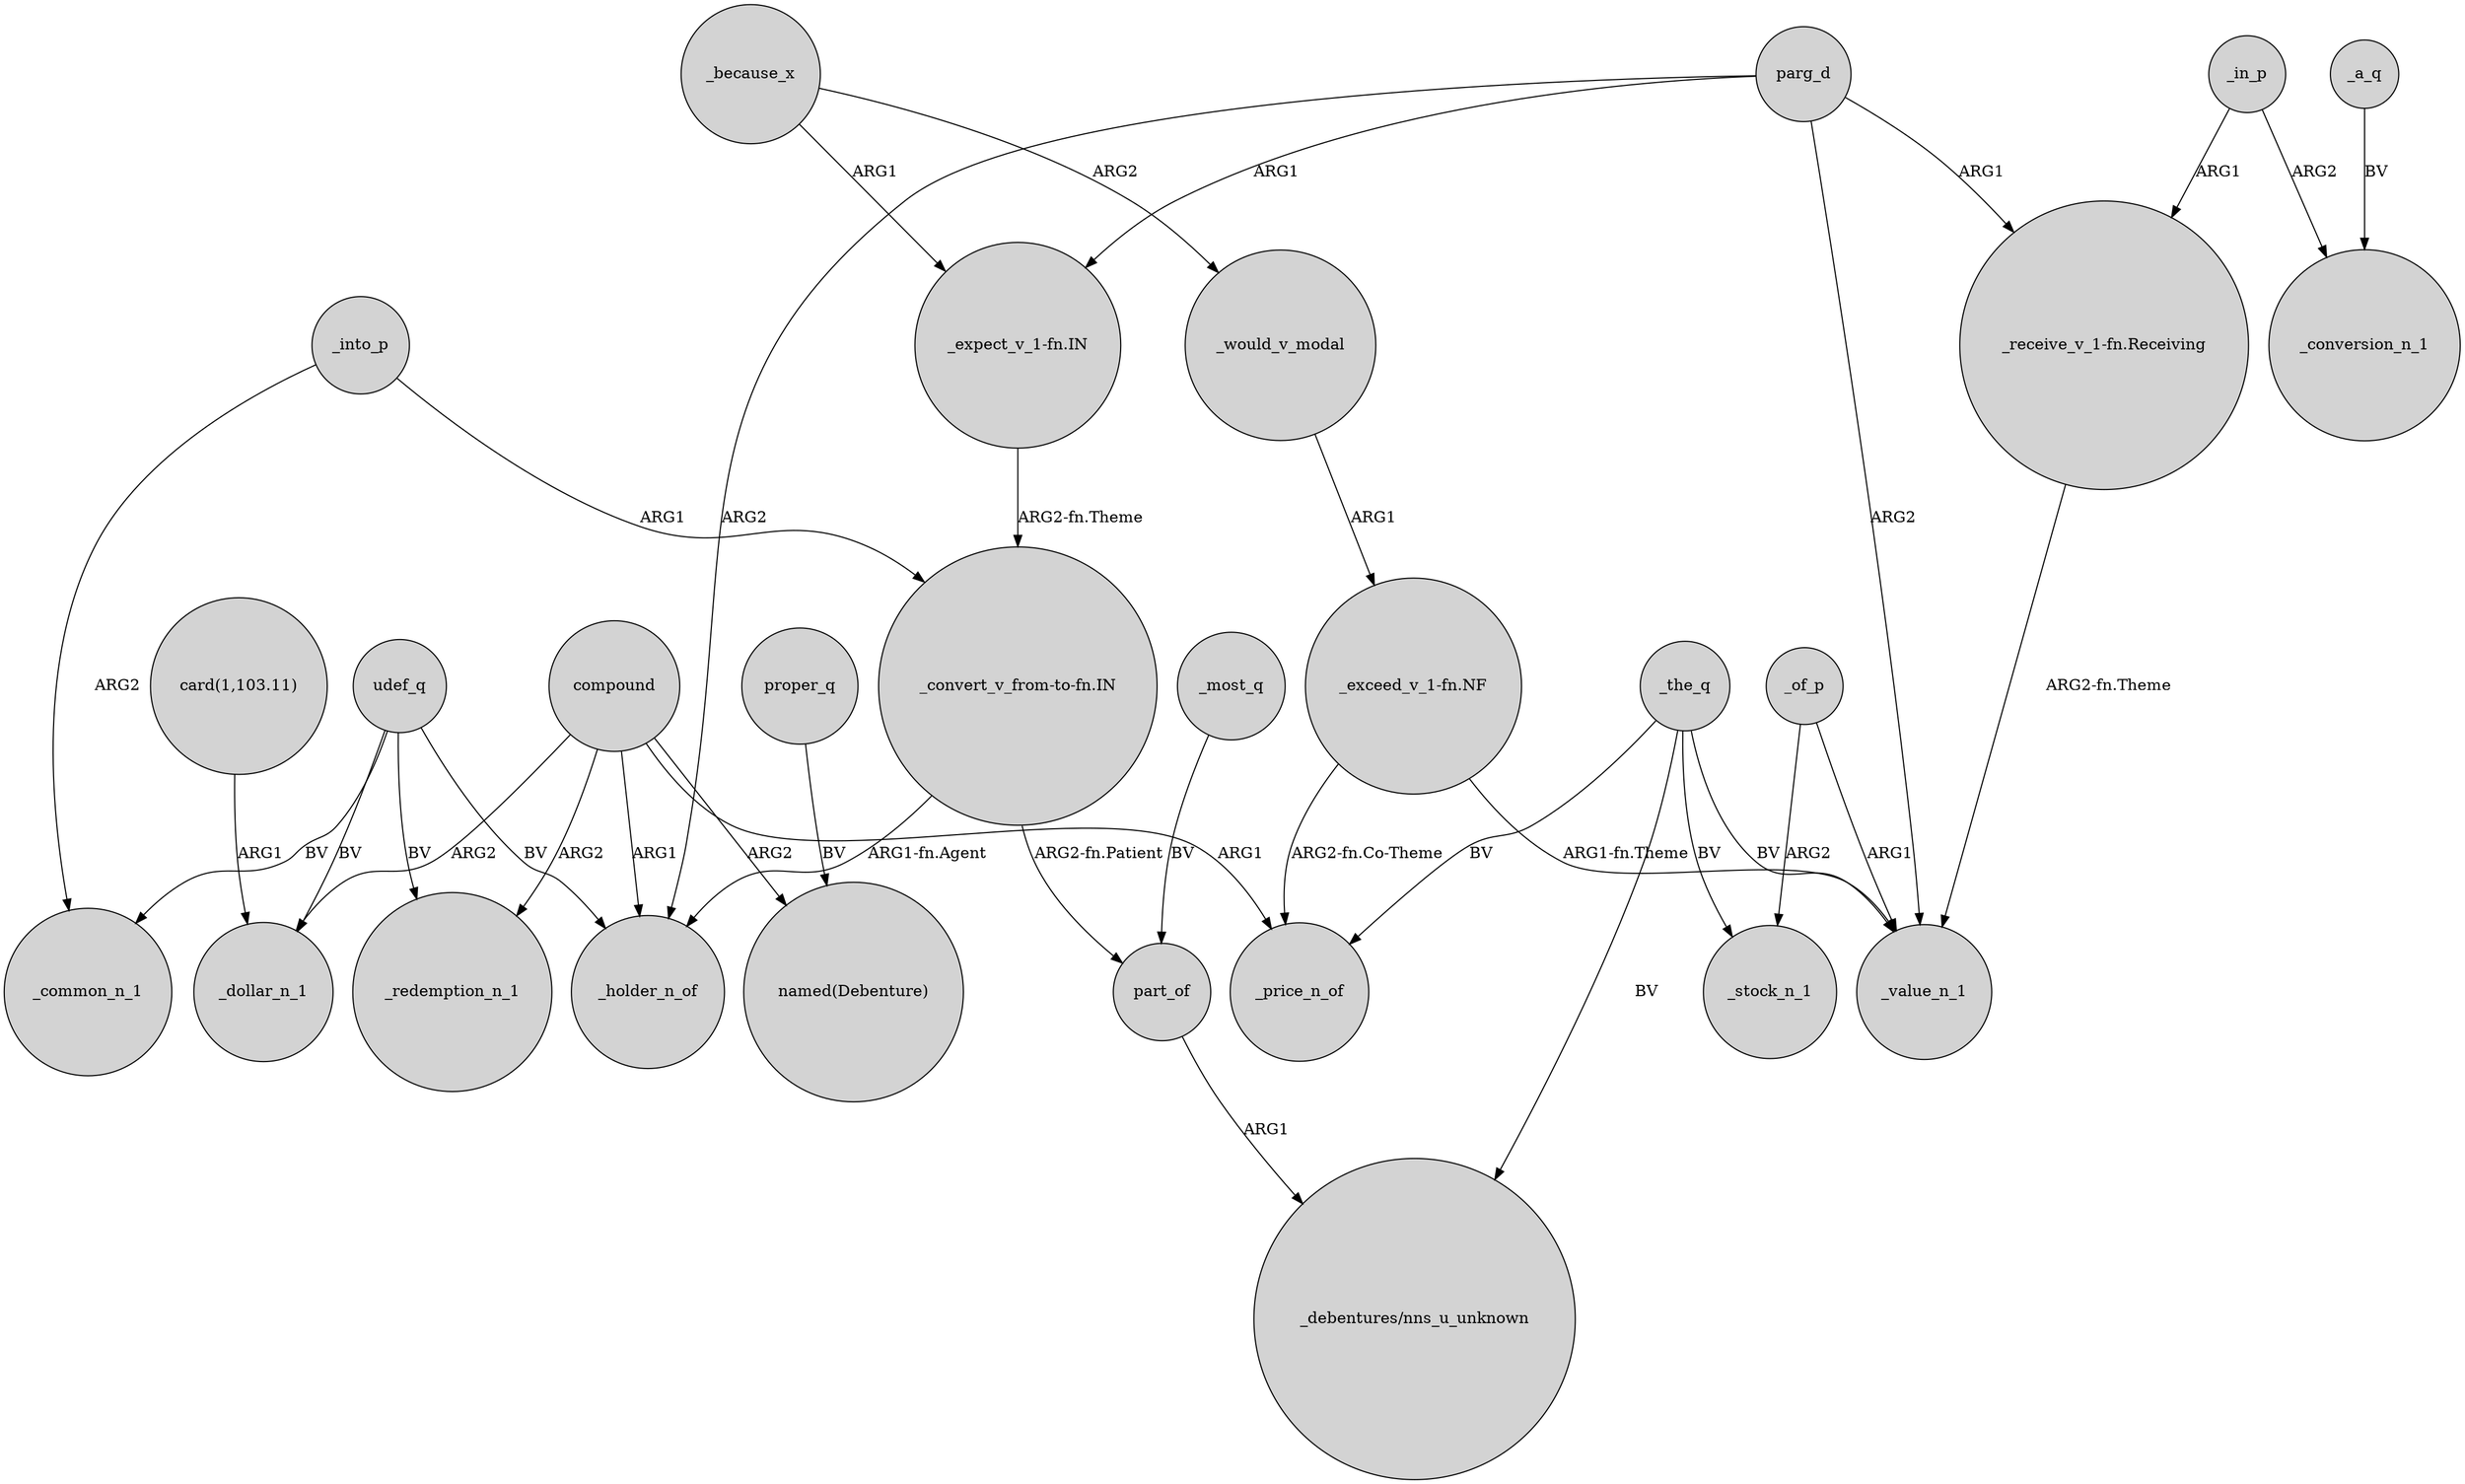 digraph {
	node [shape=circle style=filled]
	"_expect_v_1-fn.IN" -> "_convert_v_from-to-fn.IN" [label="ARG2-fn.Theme"]
	udef_q -> _common_n_1 [label=BV]
	parg_d -> _value_n_1 [label=ARG2]
	parg_d -> "_receive_v_1-fn.Receiving" [label=ARG1]
	_the_q -> _stock_n_1 [label=BV]
	parg_d -> _holder_n_of [label=ARG2]
	_of_p -> _value_n_1 [label=ARG1]
	_into_p -> _common_n_1 [label=ARG2]
	"_exceed_v_1-fn.NF" -> _price_n_of [label="ARG2-fn.Co-Theme"]
	"_receive_v_1-fn.Receiving" -> _value_n_1 [label="ARG2-fn.Theme"]
	compound -> _holder_n_of [label=ARG1]
	_the_q -> _price_n_of [label=BV]
	_in_p -> _conversion_n_1 [label=ARG2]
	"_convert_v_from-to-fn.IN" -> _holder_n_of [label="ARG1-fn.Agent"]
	_because_x -> _would_v_modal [label=ARG2]
	compound -> _redemption_n_1 [label=ARG2]
	_a_q -> _conversion_n_1 [label=BV]
	part_of -> "_debentures/nns_u_unknown" [label=ARG1]
	udef_q -> _holder_n_of [label=BV]
	parg_d -> "_expect_v_1-fn.IN" [label=ARG1]
	udef_q -> _redemption_n_1 [label=BV]
	_would_v_modal -> "_exceed_v_1-fn.NF" [label=ARG1]
	_the_q -> _value_n_1 [label=BV]
	compound -> "named(Debenture)" [label=ARG2]
	_in_p -> "_receive_v_1-fn.Receiving" [label=ARG1]
	proper_q -> "named(Debenture)" [label=BV]
	_most_q -> part_of [label=BV]
	"card(1,103.11)" -> _dollar_n_1 [label=ARG1]
	_of_p -> _stock_n_1 [label=ARG2]
	_the_q -> "_debentures/nns_u_unknown" [label=BV]
	"_exceed_v_1-fn.NF" -> _value_n_1 [label="ARG1-fn.Theme"]
	_because_x -> "_expect_v_1-fn.IN" [label=ARG1]
	compound -> _price_n_of [label=ARG1]
	compound -> _dollar_n_1 [label=ARG2]
	"_convert_v_from-to-fn.IN" -> part_of [label="ARG2-fn.Patient"]
	udef_q -> _dollar_n_1 [label=BV]
	_into_p -> "_convert_v_from-to-fn.IN" [label=ARG1]
}
